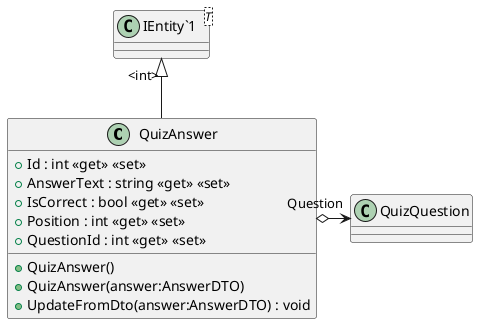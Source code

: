 @startuml
class QuizAnswer {
    + QuizAnswer()
    + QuizAnswer(answer:AnswerDTO)
    + Id : int <<get>> <<set>>
    + AnswerText : string <<get>> <<set>>
    + IsCorrect : bool <<get>> <<set>>
    + Position : int <<get>> <<set>>
    + QuestionId : int <<get>> <<set>>
    + UpdateFromDto(answer:AnswerDTO) : void
}
class "IEntity`1"<T> {
}
"IEntity`1" "<int>" <|-- QuizAnswer
QuizAnswer o-> "Question" QuizQuestion
@enduml
